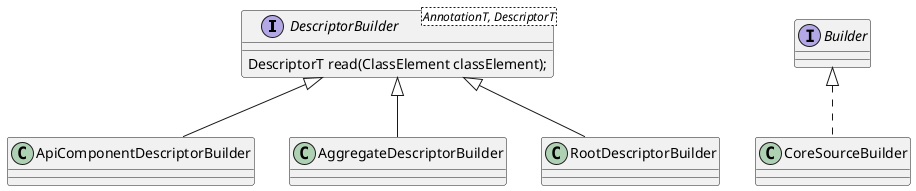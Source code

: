 @startuml

interface DescriptorBuilder<AnnotationT, DescriptorT> {
  DescriptorT read(ClassElement classElement);
}

class ApiComponentDescriptorBuilder extends DescriptorBuilder {}
class AggregateDescriptorBuilder extends DescriptorBuilder {}
class RootDescriptorBuilder extends DescriptorBuilder {}
class CoreSourceBuilder implements Builder{}

@enduml
